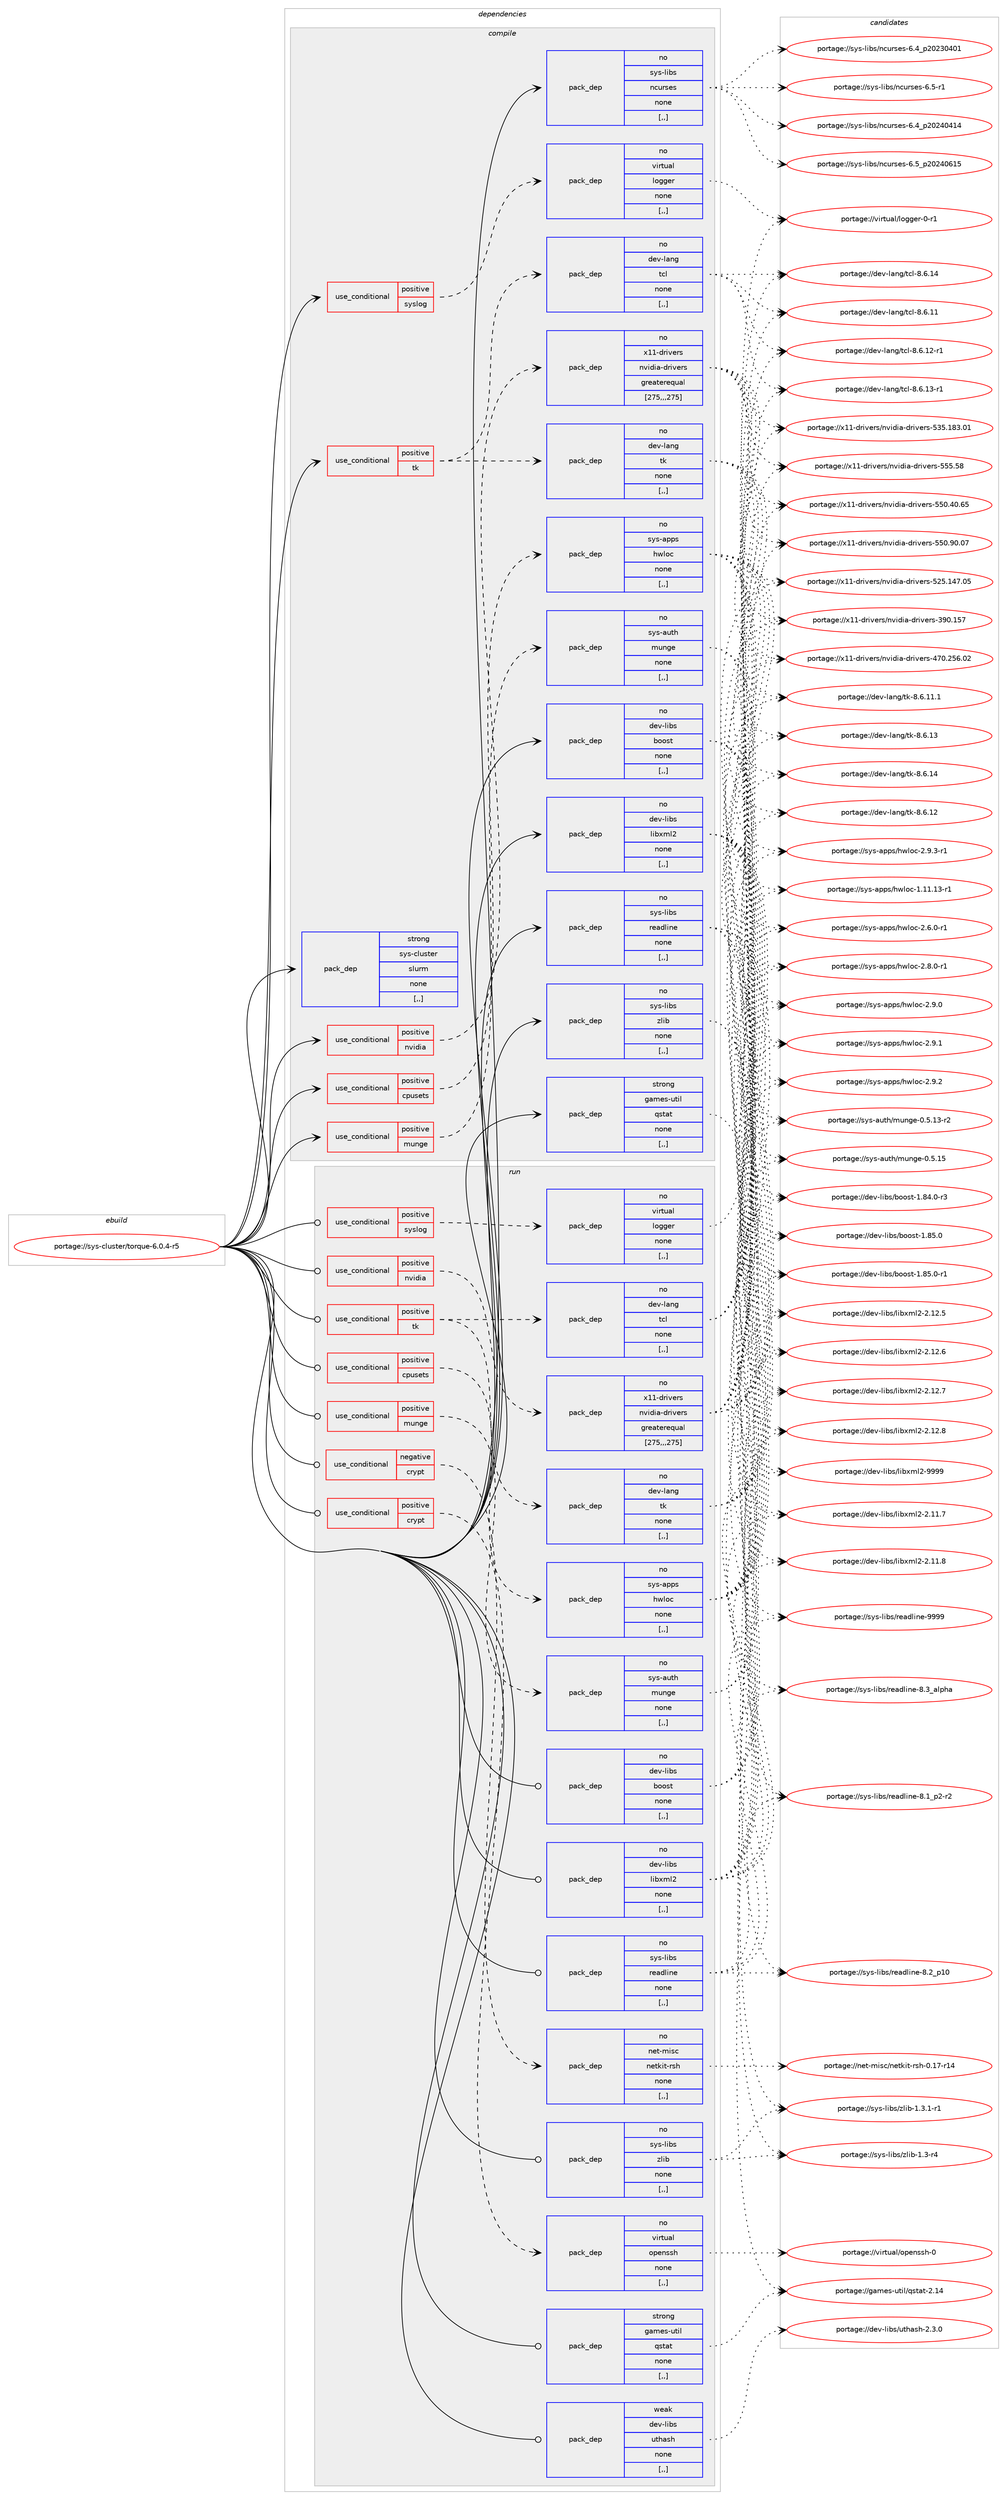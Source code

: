 digraph prolog {

# *************
# Graph options
# *************

newrank=true;
concentrate=true;
compound=true;
graph [rankdir=LR,fontname=Helvetica,fontsize=10,ranksep=1.5];#, ranksep=2.5, nodesep=0.2];
edge  [arrowhead=vee];
node  [fontname=Helvetica,fontsize=10];

# **********
# The ebuild
# **********

subgraph cluster_leftcol {
color=gray;
rank=same;
label=<<i>ebuild</i>>;
id [label="portage://sys-cluster/torque-6.0.4-r5", color=red, width=4, href="../sys-cluster/torque-6.0.4-r5.svg"];
}

# ****************
# The dependencies
# ****************

subgraph cluster_midcol {
color=gray;
label=<<i>dependencies</i>>;
subgraph cluster_compile {
fillcolor="#eeeeee";
style=filled;
label=<<i>compile</i>>;
subgraph cond111933 {
dependency421912 [label=<<TABLE BORDER="0" CELLBORDER="1" CELLSPACING="0" CELLPADDING="4"><TR><TD ROWSPAN="3" CELLPADDING="10">use_conditional</TD></TR><TR><TD>positive</TD></TR><TR><TD>cpusets</TD></TR></TABLE>>, shape=none, color=red];
subgraph pack307104 {
dependency421913 [label=<<TABLE BORDER="0" CELLBORDER="1" CELLSPACING="0" CELLPADDING="4" WIDTH="220"><TR><TD ROWSPAN="6" CELLPADDING="30">pack_dep</TD></TR><TR><TD WIDTH="110">no</TD></TR><TR><TD>sys-apps</TD></TR><TR><TD>hwloc</TD></TR><TR><TD>none</TD></TR><TR><TD>[,,]</TD></TR></TABLE>>, shape=none, color=blue];
}
dependency421912:e -> dependency421913:w [weight=20,style="dashed",arrowhead="vee"];
}
id:e -> dependency421912:w [weight=20,style="solid",arrowhead="vee"];
subgraph cond111934 {
dependency421914 [label=<<TABLE BORDER="0" CELLBORDER="1" CELLSPACING="0" CELLPADDING="4"><TR><TD ROWSPAN="3" CELLPADDING="10">use_conditional</TD></TR><TR><TD>positive</TD></TR><TR><TD>munge</TD></TR></TABLE>>, shape=none, color=red];
subgraph pack307105 {
dependency421915 [label=<<TABLE BORDER="0" CELLBORDER="1" CELLSPACING="0" CELLPADDING="4" WIDTH="220"><TR><TD ROWSPAN="6" CELLPADDING="30">pack_dep</TD></TR><TR><TD WIDTH="110">no</TD></TR><TR><TD>sys-auth</TD></TR><TR><TD>munge</TD></TR><TR><TD>none</TD></TR><TR><TD>[,,]</TD></TR></TABLE>>, shape=none, color=blue];
}
dependency421914:e -> dependency421915:w [weight=20,style="dashed",arrowhead="vee"];
}
id:e -> dependency421914:w [weight=20,style="solid",arrowhead="vee"];
subgraph cond111935 {
dependency421916 [label=<<TABLE BORDER="0" CELLBORDER="1" CELLSPACING="0" CELLPADDING="4"><TR><TD ROWSPAN="3" CELLPADDING="10">use_conditional</TD></TR><TR><TD>positive</TD></TR><TR><TD>nvidia</TD></TR></TABLE>>, shape=none, color=red];
subgraph pack307106 {
dependency421917 [label=<<TABLE BORDER="0" CELLBORDER="1" CELLSPACING="0" CELLPADDING="4" WIDTH="220"><TR><TD ROWSPAN="6" CELLPADDING="30">pack_dep</TD></TR><TR><TD WIDTH="110">no</TD></TR><TR><TD>x11-drivers</TD></TR><TR><TD>nvidia-drivers</TD></TR><TR><TD>greaterequal</TD></TR><TR><TD>[275,,,275]</TD></TR></TABLE>>, shape=none, color=blue];
}
dependency421916:e -> dependency421917:w [weight=20,style="dashed",arrowhead="vee"];
}
id:e -> dependency421916:w [weight=20,style="solid",arrowhead="vee"];
subgraph cond111936 {
dependency421918 [label=<<TABLE BORDER="0" CELLBORDER="1" CELLSPACING="0" CELLPADDING="4"><TR><TD ROWSPAN="3" CELLPADDING="10">use_conditional</TD></TR><TR><TD>positive</TD></TR><TR><TD>syslog</TD></TR></TABLE>>, shape=none, color=red];
subgraph pack307107 {
dependency421919 [label=<<TABLE BORDER="0" CELLBORDER="1" CELLSPACING="0" CELLPADDING="4" WIDTH="220"><TR><TD ROWSPAN="6" CELLPADDING="30">pack_dep</TD></TR><TR><TD WIDTH="110">no</TD></TR><TR><TD>virtual</TD></TR><TR><TD>logger</TD></TR><TR><TD>none</TD></TR><TR><TD>[,,]</TD></TR></TABLE>>, shape=none, color=blue];
}
dependency421918:e -> dependency421919:w [weight=20,style="dashed",arrowhead="vee"];
}
id:e -> dependency421918:w [weight=20,style="solid",arrowhead="vee"];
subgraph cond111937 {
dependency421920 [label=<<TABLE BORDER="0" CELLBORDER="1" CELLSPACING="0" CELLPADDING="4"><TR><TD ROWSPAN="3" CELLPADDING="10">use_conditional</TD></TR><TR><TD>positive</TD></TR><TR><TD>tk</TD></TR></TABLE>>, shape=none, color=red];
subgraph pack307108 {
dependency421921 [label=<<TABLE BORDER="0" CELLBORDER="1" CELLSPACING="0" CELLPADDING="4" WIDTH="220"><TR><TD ROWSPAN="6" CELLPADDING="30">pack_dep</TD></TR><TR><TD WIDTH="110">no</TD></TR><TR><TD>dev-lang</TD></TR><TR><TD>tk</TD></TR><TR><TD>none</TD></TR><TR><TD>[,,]</TD></TR></TABLE>>, shape=none, color=blue];
}
dependency421920:e -> dependency421921:w [weight=20,style="dashed",arrowhead="vee"];
subgraph pack307109 {
dependency421922 [label=<<TABLE BORDER="0" CELLBORDER="1" CELLSPACING="0" CELLPADDING="4" WIDTH="220"><TR><TD ROWSPAN="6" CELLPADDING="30">pack_dep</TD></TR><TR><TD WIDTH="110">no</TD></TR><TR><TD>dev-lang</TD></TR><TR><TD>tcl</TD></TR><TR><TD>none</TD></TR><TR><TD>[,,]</TD></TR></TABLE>>, shape=none, color=blue];
}
dependency421920:e -> dependency421922:w [weight=20,style="dashed",arrowhead="vee"];
}
id:e -> dependency421920:w [weight=20,style="solid",arrowhead="vee"];
subgraph pack307110 {
dependency421923 [label=<<TABLE BORDER="0" CELLBORDER="1" CELLSPACING="0" CELLPADDING="4" WIDTH="220"><TR><TD ROWSPAN="6" CELLPADDING="30">pack_dep</TD></TR><TR><TD WIDTH="110">no</TD></TR><TR><TD>dev-libs</TD></TR><TR><TD>boost</TD></TR><TR><TD>none</TD></TR><TR><TD>[,,]</TD></TR></TABLE>>, shape=none, color=blue];
}
id:e -> dependency421923:w [weight=20,style="solid",arrowhead="vee"];
subgraph pack307111 {
dependency421924 [label=<<TABLE BORDER="0" CELLBORDER="1" CELLSPACING="0" CELLPADDING="4" WIDTH="220"><TR><TD ROWSPAN="6" CELLPADDING="30">pack_dep</TD></TR><TR><TD WIDTH="110">no</TD></TR><TR><TD>dev-libs</TD></TR><TR><TD>libxml2</TD></TR><TR><TD>none</TD></TR><TR><TD>[,,]</TD></TR></TABLE>>, shape=none, color=blue];
}
id:e -> dependency421924:w [weight=20,style="solid",arrowhead="vee"];
subgraph pack307112 {
dependency421925 [label=<<TABLE BORDER="0" CELLBORDER="1" CELLSPACING="0" CELLPADDING="4" WIDTH="220"><TR><TD ROWSPAN="6" CELLPADDING="30">pack_dep</TD></TR><TR><TD WIDTH="110">no</TD></TR><TR><TD>sys-libs</TD></TR><TR><TD>ncurses</TD></TR><TR><TD>none</TD></TR><TR><TD>[,,]</TD></TR></TABLE>>, shape=none, color=blue];
}
id:e -> dependency421925:w [weight=20,style="solid",arrowhead="vee"];
subgraph pack307113 {
dependency421926 [label=<<TABLE BORDER="0" CELLBORDER="1" CELLSPACING="0" CELLPADDING="4" WIDTH="220"><TR><TD ROWSPAN="6" CELLPADDING="30">pack_dep</TD></TR><TR><TD WIDTH="110">no</TD></TR><TR><TD>sys-libs</TD></TR><TR><TD>readline</TD></TR><TR><TD>none</TD></TR><TR><TD>[,,]</TD></TR></TABLE>>, shape=none, color=blue];
}
id:e -> dependency421926:w [weight=20,style="solid",arrowhead="vee"];
subgraph pack307114 {
dependency421927 [label=<<TABLE BORDER="0" CELLBORDER="1" CELLSPACING="0" CELLPADDING="4" WIDTH="220"><TR><TD ROWSPAN="6" CELLPADDING="30">pack_dep</TD></TR><TR><TD WIDTH="110">no</TD></TR><TR><TD>sys-libs</TD></TR><TR><TD>zlib</TD></TR><TR><TD>none</TD></TR><TR><TD>[,,]</TD></TR></TABLE>>, shape=none, color=blue];
}
id:e -> dependency421927:w [weight=20,style="solid",arrowhead="vee"];
subgraph pack307115 {
dependency421928 [label=<<TABLE BORDER="0" CELLBORDER="1" CELLSPACING="0" CELLPADDING="4" WIDTH="220"><TR><TD ROWSPAN="6" CELLPADDING="30">pack_dep</TD></TR><TR><TD WIDTH="110">strong</TD></TR><TR><TD>games-util</TD></TR><TR><TD>qstat</TD></TR><TR><TD>none</TD></TR><TR><TD>[,,]</TD></TR></TABLE>>, shape=none, color=blue];
}
id:e -> dependency421928:w [weight=20,style="solid",arrowhead="vee"];
subgraph pack307116 {
dependency421929 [label=<<TABLE BORDER="0" CELLBORDER="1" CELLSPACING="0" CELLPADDING="4" WIDTH="220"><TR><TD ROWSPAN="6" CELLPADDING="30">pack_dep</TD></TR><TR><TD WIDTH="110">strong</TD></TR><TR><TD>sys-cluster</TD></TR><TR><TD>slurm</TD></TR><TR><TD>none</TD></TR><TR><TD>[,,]</TD></TR></TABLE>>, shape=none, color=blue];
}
id:e -> dependency421929:w [weight=20,style="solid",arrowhead="vee"];
}
subgraph cluster_compileandrun {
fillcolor="#eeeeee";
style=filled;
label=<<i>compile and run</i>>;
}
subgraph cluster_run {
fillcolor="#eeeeee";
style=filled;
label=<<i>run</i>>;
subgraph cond111938 {
dependency421930 [label=<<TABLE BORDER="0" CELLBORDER="1" CELLSPACING="0" CELLPADDING="4"><TR><TD ROWSPAN="3" CELLPADDING="10">use_conditional</TD></TR><TR><TD>negative</TD></TR><TR><TD>crypt</TD></TR></TABLE>>, shape=none, color=red];
subgraph pack307117 {
dependency421931 [label=<<TABLE BORDER="0" CELLBORDER="1" CELLSPACING="0" CELLPADDING="4" WIDTH="220"><TR><TD ROWSPAN="6" CELLPADDING="30">pack_dep</TD></TR><TR><TD WIDTH="110">no</TD></TR><TR><TD>net-misc</TD></TR><TR><TD>netkit-rsh</TD></TR><TR><TD>none</TD></TR><TR><TD>[,,]</TD></TR></TABLE>>, shape=none, color=blue];
}
dependency421930:e -> dependency421931:w [weight=20,style="dashed",arrowhead="vee"];
}
id:e -> dependency421930:w [weight=20,style="solid",arrowhead="odot"];
subgraph cond111939 {
dependency421932 [label=<<TABLE BORDER="0" CELLBORDER="1" CELLSPACING="0" CELLPADDING="4"><TR><TD ROWSPAN="3" CELLPADDING="10">use_conditional</TD></TR><TR><TD>positive</TD></TR><TR><TD>cpusets</TD></TR></TABLE>>, shape=none, color=red];
subgraph pack307118 {
dependency421933 [label=<<TABLE BORDER="0" CELLBORDER="1" CELLSPACING="0" CELLPADDING="4" WIDTH="220"><TR><TD ROWSPAN="6" CELLPADDING="30">pack_dep</TD></TR><TR><TD WIDTH="110">no</TD></TR><TR><TD>sys-apps</TD></TR><TR><TD>hwloc</TD></TR><TR><TD>none</TD></TR><TR><TD>[,,]</TD></TR></TABLE>>, shape=none, color=blue];
}
dependency421932:e -> dependency421933:w [weight=20,style="dashed",arrowhead="vee"];
}
id:e -> dependency421932:w [weight=20,style="solid",arrowhead="odot"];
subgraph cond111940 {
dependency421934 [label=<<TABLE BORDER="0" CELLBORDER="1" CELLSPACING="0" CELLPADDING="4"><TR><TD ROWSPAN="3" CELLPADDING="10">use_conditional</TD></TR><TR><TD>positive</TD></TR><TR><TD>crypt</TD></TR></TABLE>>, shape=none, color=red];
subgraph pack307119 {
dependency421935 [label=<<TABLE BORDER="0" CELLBORDER="1" CELLSPACING="0" CELLPADDING="4" WIDTH="220"><TR><TD ROWSPAN="6" CELLPADDING="30">pack_dep</TD></TR><TR><TD WIDTH="110">no</TD></TR><TR><TD>virtual</TD></TR><TR><TD>openssh</TD></TR><TR><TD>none</TD></TR><TR><TD>[,,]</TD></TR></TABLE>>, shape=none, color=blue];
}
dependency421934:e -> dependency421935:w [weight=20,style="dashed",arrowhead="vee"];
}
id:e -> dependency421934:w [weight=20,style="solid",arrowhead="odot"];
subgraph cond111941 {
dependency421936 [label=<<TABLE BORDER="0" CELLBORDER="1" CELLSPACING="0" CELLPADDING="4"><TR><TD ROWSPAN="3" CELLPADDING="10">use_conditional</TD></TR><TR><TD>positive</TD></TR><TR><TD>munge</TD></TR></TABLE>>, shape=none, color=red];
subgraph pack307120 {
dependency421937 [label=<<TABLE BORDER="0" CELLBORDER="1" CELLSPACING="0" CELLPADDING="4" WIDTH="220"><TR><TD ROWSPAN="6" CELLPADDING="30">pack_dep</TD></TR><TR><TD WIDTH="110">no</TD></TR><TR><TD>sys-auth</TD></TR><TR><TD>munge</TD></TR><TR><TD>none</TD></TR><TR><TD>[,,]</TD></TR></TABLE>>, shape=none, color=blue];
}
dependency421936:e -> dependency421937:w [weight=20,style="dashed",arrowhead="vee"];
}
id:e -> dependency421936:w [weight=20,style="solid",arrowhead="odot"];
subgraph cond111942 {
dependency421938 [label=<<TABLE BORDER="0" CELLBORDER="1" CELLSPACING="0" CELLPADDING="4"><TR><TD ROWSPAN="3" CELLPADDING="10">use_conditional</TD></TR><TR><TD>positive</TD></TR><TR><TD>nvidia</TD></TR></TABLE>>, shape=none, color=red];
subgraph pack307121 {
dependency421939 [label=<<TABLE BORDER="0" CELLBORDER="1" CELLSPACING="0" CELLPADDING="4" WIDTH="220"><TR><TD ROWSPAN="6" CELLPADDING="30">pack_dep</TD></TR><TR><TD WIDTH="110">no</TD></TR><TR><TD>x11-drivers</TD></TR><TR><TD>nvidia-drivers</TD></TR><TR><TD>greaterequal</TD></TR><TR><TD>[275,,,275]</TD></TR></TABLE>>, shape=none, color=blue];
}
dependency421938:e -> dependency421939:w [weight=20,style="dashed",arrowhead="vee"];
}
id:e -> dependency421938:w [weight=20,style="solid",arrowhead="odot"];
subgraph cond111943 {
dependency421940 [label=<<TABLE BORDER="0" CELLBORDER="1" CELLSPACING="0" CELLPADDING="4"><TR><TD ROWSPAN="3" CELLPADDING="10">use_conditional</TD></TR><TR><TD>positive</TD></TR><TR><TD>syslog</TD></TR></TABLE>>, shape=none, color=red];
subgraph pack307122 {
dependency421941 [label=<<TABLE BORDER="0" CELLBORDER="1" CELLSPACING="0" CELLPADDING="4" WIDTH="220"><TR><TD ROWSPAN="6" CELLPADDING="30">pack_dep</TD></TR><TR><TD WIDTH="110">no</TD></TR><TR><TD>virtual</TD></TR><TR><TD>logger</TD></TR><TR><TD>none</TD></TR><TR><TD>[,,]</TD></TR></TABLE>>, shape=none, color=blue];
}
dependency421940:e -> dependency421941:w [weight=20,style="dashed",arrowhead="vee"];
}
id:e -> dependency421940:w [weight=20,style="solid",arrowhead="odot"];
subgraph cond111944 {
dependency421942 [label=<<TABLE BORDER="0" CELLBORDER="1" CELLSPACING="0" CELLPADDING="4"><TR><TD ROWSPAN="3" CELLPADDING="10">use_conditional</TD></TR><TR><TD>positive</TD></TR><TR><TD>tk</TD></TR></TABLE>>, shape=none, color=red];
subgraph pack307123 {
dependency421943 [label=<<TABLE BORDER="0" CELLBORDER="1" CELLSPACING="0" CELLPADDING="4" WIDTH="220"><TR><TD ROWSPAN="6" CELLPADDING="30">pack_dep</TD></TR><TR><TD WIDTH="110">no</TD></TR><TR><TD>dev-lang</TD></TR><TR><TD>tk</TD></TR><TR><TD>none</TD></TR><TR><TD>[,,]</TD></TR></TABLE>>, shape=none, color=blue];
}
dependency421942:e -> dependency421943:w [weight=20,style="dashed",arrowhead="vee"];
subgraph pack307124 {
dependency421944 [label=<<TABLE BORDER="0" CELLBORDER="1" CELLSPACING="0" CELLPADDING="4" WIDTH="220"><TR><TD ROWSPAN="6" CELLPADDING="30">pack_dep</TD></TR><TR><TD WIDTH="110">no</TD></TR><TR><TD>dev-lang</TD></TR><TR><TD>tcl</TD></TR><TR><TD>none</TD></TR><TR><TD>[,,]</TD></TR></TABLE>>, shape=none, color=blue];
}
dependency421942:e -> dependency421944:w [weight=20,style="dashed",arrowhead="vee"];
}
id:e -> dependency421942:w [weight=20,style="solid",arrowhead="odot"];
subgraph pack307125 {
dependency421945 [label=<<TABLE BORDER="0" CELLBORDER="1" CELLSPACING="0" CELLPADDING="4" WIDTH="220"><TR><TD ROWSPAN="6" CELLPADDING="30">pack_dep</TD></TR><TR><TD WIDTH="110">no</TD></TR><TR><TD>dev-libs</TD></TR><TR><TD>boost</TD></TR><TR><TD>none</TD></TR><TR><TD>[,,]</TD></TR></TABLE>>, shape=none, color=blue];
}
id:e -> dependency421945:w [weight=20,style="solid",arrowhead="odot"];
subgraph pack307126 {
dependency421946 [label=<<TABLE BORDER="0" CELLBORDER="1" CELLSPACING="0" CELLPADDING="4" WIDTH="220"><TR><TD ROWSPAN="6" CELLPADDING="30">pack_dep</TD></TR><TR><TD WIDTH="110">no</TD></TR><TR><TD>dev-libs</TD></TR><TR><TD>libxml2</TD></TR><TR><TD>none</TD></TR><TR><TD>[,,]</TD></TR></TABLE>>, shape=none, color=blue];
}
id:e -> dependency421946:w [weight=20,style="solid",arrowhead="odot"];
subgraph pack307127 {
dependency421947 [label=<<TABLE BORDER="0" CELLBORDER="1" CELLSPACING="0" CELLPADDING="4" WIDTH="220"><TR><TD ROWSPAN="6" CELLPADDING="30">pack_dep</TD></TR><TR><TD WIDTH="110">no</TD></TR><TR><TD>sys-libs</TD></TR><TR><TD>readline</TD></TR><TR><TD>none</TD></TR><TR><TD>[,,]</TD></TR></TABLE>>, shape=none, color=blue];
}
id:e -> dependency421947:w [weight=20,style="solid",arrowhead="odot"];
subgraph pack307128 {
dependency421948 [label=<<TABLE BORDER="0" CELLBORDER="1" CELLSPACING="0" CELLPADDING="4" WIDTH="220"><TR><TD ROWSPAN="6" CELLPADDING="30">pack_dep</TD></TR><TR><TD WIDTH="110">no</TD></TR><TR><TD>sys-libs</TD></TR><TR><TD>zlib</TD></TR><TR><TD>none</TD></TR><TR><TD>[,,]</TD></TR></TABLE>>, shape=none, color=blue];
}
id:e -> dependency421948:w [weight=20,style="solid",arrowhead="odot"];
subgraph pack307129 {
dependency421949 [label=<<TABLE BORDER="0" CELLBORDER="1" CELLSPACING="0" CELLPADDING="4" WIDTH="220"><TR><TD ROWSPAN="6" CELLPADDING="30">pack_dep</TD></TR><TR><TD WIDTH="110">strong</TD></TR><TR><TD>games-util</TD></TR><TR><TD>qstat</TD></TR><TR><TD>none</TD></TR><TR><TD>[,,]</TD></TR></TABLE>>, shape=none, color=blue];
}
id:e -> dependency421949:w [weight=20,style="solid",arrowhead="odot"];
subgraph pack307130 {
dependency421950 [label=<<TABLE BORDER="0" CELLBORDER="1" CELLSPACING="0" CELLPADDING="4" WIDTH="220"><TR><TD ROWSPAN="6" CELLPADDING="30">pack_dep</TD></TR><TR><TD WIDTH="110">weak</TD></TR><TR><TD>dev-libs</TD></TR><TR><TD>uthash</TD></TR><TR><TD>none</TD></TR><TR><TD>[,,]</TD></TR></TABLE>>, shape=none, color=blue];
}
id:e -> dependency421950:w [weight=20,style="solid",arrowhead="odot"];
}
}

# **************
# The candidates
# **************

subgraph cluster_choices {
rank=same;
color=gray;
label=<<i>candidates</i>>;

subgraph choice307104 {
color=black;
nodesep=1;
choice1151211154597112112115471041191081119945494649494649514511449 [label="portage://sys-apps/hwloc-1.11.13-r1", color=red, width=4,href="../sys-apps/hwloc-1.11.13-r1.svg"];
choice115121115459711211211547104119108111994550465446484511449 [label="portage://sys-apps/hwloc-2.6.0-r1", color=red, width=4,href="../sys-apps/hwloc-2.6.0-r1.svg"];
choice115121115459711211211547104119108111994550465646484511449 [label="portage://sys-apps/hwloc-2.8.0-r1", color=red, width=4,href="../sys-apps/hwloc-2.8.0-r1.svg"];
choice11512111545971121121154710411910811199455046574648 [label="portage://sys-apps/hwloc-2.9.0", color=red, width=4,href="../sys-apps/hwloc-2.9.0.svg"];
choice11512111545971121121154710411910811199455046574649 [label="portage://sys-apps/hwloc-2.9.1", color=red, width=4,href="../sys-apps/hwloc-2.9.1.svg"];
choice11512111545971121121154710411910811199455046574650 [label="portage://sys-apps/hwloc-2.9.2", color=red, width=4,href="../sys-apps/hwloc-2.9.2.svg"];
choice115121115459711211211547104119108111994550465746514511449 [label="portage://sys-apps/hwloc-2.9.3-r1", color=red, width=4,href="../sys-apps/hwloc-2.9.3-r1.svg"];
dependency421913:e -> choice1151211154597112112115471041191081119945494649494649514511449:w [style=dotted,weight="100"];
dependency421913:e -> choice115121115459711211211547104119108111994550465446484511449:w [style=dotted,weight="100"];
dependency421913:e -> choice115121115459711211211547104119108111994550465646484511449:w [style=dotted,weight="100"];
dependency421913:e -> choice11512111545971121121154710411910811199455046574648:w [style=dotted,weight="100"];
dependency421913:e -> choice11512111545971121121154710411910811199455046574649:w [style=dotted,weight="100"];
dependency421913:e -> choice11512111545971121121154710411910811199455046574650:w [style=dotted,weight="100"];
dependency421913:e -> choice115121115459711211211547104119108111994550465746514511449:w [style=dotted,weight="100"];
}
subgraph choice307105 {
color=black;
nodesep=1;
choice115121115459711711610447109117110103101454846534649514511450 [label="portage://sys-auth/munge-0.5.13-r2", color=red, width=4,href="../sys-auth/munge-0.5.13-r2.svg"];
choice11512111545971171161044710911711010310145484653464953 [label="portage://sys-auth/munge-0.5.15", color=red, width=4,href="../sys-auth/munge-0.5.15.svg"];
dependency421915:e -> choice115121115459711711610447109117110103101454846534649514511450:w [style=dotted,weight="100"];
dependency421915:e -> choice11512111545971171161044710911711010310145484653464953:w [style=dotted,weight="100"];
}
subgraph choice307106 {
color=black;
nodesep=1;
choice1204949451001141051181011141154711011810510010597451001141051181011141154551574846495355 [label="portage://x11-drivers/nvidia-drivers-390.157", color=red, width=4,href="../x11-drivers/nvidia-drivers-390.157.svg"];
choice1204949451001141051181011141154711011810510010597451001141051181011141154552554846505354464850 [label="portage://x11-drivers/nvidia-drivers-470.256.02", color=red, width=4,href="../x11-drivers/nvidia-drivers-470.256.02.svg"];
choice1204949451001141051181011141154711011810510010597451001141051181011141154553505346495255464853 [label="portage://x11-drivers/nvidia-drivers-525.147.05", color=red, width=4,href="../x11-drivers/nvidia-drivers-525.147.05.svg"];
choice1204949451001141051181011141154711011810510010597451001141051181011141154553515346495651464849 [label="portage://x11-drivers/nvidia-drivers-535.183.01", color=red, width=4,href="../x11-drivers/nvidia-drivers-535.183.01.svg"];
choice12049494510011410511810111411547110118105100105974510011410511810111411545535348465248465453 [label="portage://x11-drivers/nvidia-drivers-550.40.65", color=red, width=4,href="../x11-drivers/nvidia-drivers-550.40.65.svg"];
choice12049494510011410511810111411547110118105100105974510011410511810111411545535348465748464855 [label="portage://x11-drivers/nvidia-drivers-550.90.07", color=red, width=4,href="../x11-drivers/nvidia-drivers-550.90.07.svg"];
choice12049494510011410511810111411547110118105100105974510011410511810111411545535353465356 [label="portage://x11-drivers/nvidia-drivers-555.58", color=red, width=4,href="../x11-drivers/nvidia-drivers-555.58.svg"];
dependency421917:e -> choice1204949451001141051181011141154711011810510010597451001141051181011141154551574846495355:w [style=dotted,weight="100"];
dependency421917:e -> choice1204949451001141051181011141154711011810510010597451001141051181011141154552554846505354464850:w [style=dotted,weight="100"];
dependency421917:e -> choice1204949451001141051181011141154711011810510010597451001141051181011141154553505346495255464853:w [style=dotted,weight="100"];
dependency421917:e -> choice1204949451001141051181011141154711011810510010597451001141051181011141154553515346495651464849:w [style=dotted,weight="100"];
dependency421917:e -> choice12049494510011410511810111411547110118105100105974510011410511810111411545535348465248465453:w [style=dotted,weight="100"];
dependency421917:e -> choice12049494510011410511810111411547110118105100105974510011410511810111411545535348465748464855:w [style=dotted,weight="100"];
dependency421917:e -> choice12049494510011410511810111411547110118105100105974510011410511810111411545535353465356:w [style=dotted,weight="100"];
}
subgraph choice307107 {
color=black;
nodesep=1;
choice118105114116117971084710811110310310111445484511449 [label="portage://virtual/logger-0-r1", color=red, width=4,href="../virtual/logger-0-r1.svg"];
dependency421919:e -> choice118105114116117971084710811110310310111445484511449:w [style=dotted,weight="100"];
}
subgraph choice307108 {
color=black;
nodesep=1;
choice100101118451089711010347116107455646544649494649 [label="portage://dev-lang/tk-8.6.11.1", color=red, width=4,href="../dev-lang/tk-8.6.11.1.svg"];
choice10010111845108971101034711610745564654464950 [label="portage://dev-lang/tk-8.6.12", color=red, width=4,href="../dev-lang/tk-8.6.12.svg"];
choice10010111845108971101034711610745564654464951 [label="portage://dev-lang/tk-8.6.13", color=red, width=4,href="../dev-lang/tk-8.6.13.svg"];
choice10010111845108971101034711610745564654464952 [label="portage://dev-lang/tk-8.6.14", color=red, width=4,href="../dev-lang/tk-8.6.14.svg"];
dependency421921:e -> choice100101118451089711010347116107455646544649494649:w [style=dotted,weight="100"];
dependency421921:e -> choice10010111845108971101034711610745564654464950:w [style=dotted,weight="100"];
dependency421921:e -> choice10010111845108971101034711610745564654464951:w [style=dotted,weight="100"];
dependency421921:e -> choice10010111845108971101034711610745564654464952:w [style=dotted,weight="100"];
}
subgraph choice307109 {
color=black;
nodesep=1;
choice1001011184510897110103471169910845564654464949 [label="portage://dev-lang/tcl-8.6.11", color=red, width=4,href="../dev-lang/tcl-8.6.11.svg"];
choice10010111845108971101034711699108455646544649504511449 [label="portage://dev-lang/tcl-8.6.12-r1", color=red, width=4,href="../dev-lang/tcl-8.6.12-r1.svg"];
choice10010111845108971101034711699108455646544649514511449 [label="portage://dev-lang/tcl-8.6.13-r1", color=red, width=4,href="../dev-lang/tcl-8.6.13-r1.svg"];
choice1001011184510897110103471169910845564654464952 [label="portage://dev-lang/tcl-8.6.14", color=red, width=4,href="../dev-lang/tcl-8.6.14.svg"];
dependency421922:e -> choice1001011184510897110103471169910845564654464949:w [style=dotted,weight="100"];
dependency421922:e -> choice10010111845108971101034711699108455646544649504511449:w [style=dotted,weight="100"];
dependency421922:e -> choice10010111845108971101034711699108455646544649514511449:w [style=dotted,weight="100"];
dependency421922:e -> choice1001011184510897110103471169910845564654464952:w [style=dotted,weight="100"];
}
subgraph choice307110 {
color=black;
nodesep=1;
choice10010111845108105981154798111111115116454946565246484511451 [label="portage://dev-libs/boost-1.84.0-r3", color=red, width=4,href="../dev-libs/boost-1.84.0-r3.svg"];
choice1001011184510810598115479811111111511645494656534648 [label="portage://dev-libs/boost-1.85.0", color=red, width=4,href="../dev-libs/boost-1.85.0.svg"];
choice10010111845108105981154798111111115116454946565346484511449 [label="portage://dev-libs/boost-1.85.0-r1", color=red, width=4,href="../dev-libs/boost-1.85.0-r1.svg"];
dependency421923:e -> choice10010111845108105981154798111111115116454946565246484511451:w [style=dotted,weight="100"];
dependency421923:e -> choice1001011184510810598115479811111111511645494656534648:w [style=dotted,weight="100"];
dependency421923:e -> choice10010111845108105981154798111111115116454946565346484511449:w [style=dotted,weight="100"];
}
subgraph choice307111 {
color=black;
nodesep=1;
choice100101118451081059811547108105981201091085045504649494655 [label="portage://dev-libs/libxml2-2.11.7", color=red, width=4,href="../dev-libs/libxml2-2.11.7.svg"];
choice100101118451081059811547108105981201091085045504649494656 [label="portage://dev-libs/libxml2-2.11.8", color=red, width=4,href="../dev-libs/libxml2-2.11.8.svg"];
choice100101118451081059811547108105981201091085045504649504653 [label="portage://dev-libs/libxml2-2.12.5", color=red, width=4,href="../dev-libs/libxml2-2.12.5.svg"];
choice100101118451081059811547108105981201091085045504649504654 [label="portage://dev-libs/libxml2-2.12.6", color=red, width=4,href="../dev-libs/libxml2-2.12.6.svg"];
choice100101118451081059811547108105981201091085045504649504655 [label="portage://dev-libs/libxml2-2.12.7", color=red, width=4,href="../dev-libs/libxml2-2.12.7.svg"];
choice100101118451081059811547108105981201091085045504649504656 [label="portage://dev-libs/libxml2-2.12.8", color=red, width=4,href="../dev-libs/libxml2-2.12.8.svg"];
choice10010111845108105981154710810598120109108504557575757 [label="portage://dev-libs/libxml2-9999", color=red, width=4,href="../dev-libs/libxml2-9999.svg"];
dependency421924:e -> choice100101118451081059811547108105981201091085045504649494655:w [style=dotted,weight="100"];
dependency421924:e -> choice100101118451081059811547108105981201091085045504649494656:w [style=dotted,weight="100"];
dependency421924:e -> choice100101118451081059811547108105981201091085045504649504653:w [style=dotted,weight="100"];
dependency421924:e -> choice100101118451081059811547108105981201091085045504649504654:w [style=dotted,weight="100"];
dependency421924:e -> choice100101118451081059811547108105981201091085045504649504655:w [style=dotted,weight="100"];
dependency421924:e -> choice100101118451081059811547108105981201091085045504649504656:w [style=dotted,weight="100"];
dependency421924:e -> choice10010111845108105981154710810598120109108504557575757:w [style=dotted,weight="100"];
}
subgraph choice307112 {
color=black;
nodesep=1;
choice1151211154510810598115471109911711411510111545544652951125048505148524849 [label="portage://sys-libs/ncurses-6.4_p20230401", color=red, width=4,href="../sys-libs/ncurses-6.4_p20230401.svg"];
choice1151211154510810598115471109911711411510111545544652951125048505248524952 [label="portage://sys-libs/ncurses-6.4_p20240414", color=red, width=4,href="../sys-libs/ncurses-6.4_p20240414.svg"];
choice11512111545108105981154711099117114115101115455446534511449 [label="portage://sys-libs/ncurses-6.5-r1", color=red, width=4,href="../sys-libs/ncurses-6.5-r1.svg"];
choice1151211154510810598115471109911711411510111545544653951125048505248544953 [label="portage://sys-libs/ncurses-6.5_p20240615", color=red, width=4,href="../sys-libs/ncurses-6.5_p20240615.svg"];
dependency421925:e -> choice1151211154510810598115471109911711411510111545544652951125048505148524849:w [style=dotted,weight="100"];
dependency421925:e -> choice1151211154510810598115471109911711411510111545544652951125048505248524952:w [style=dotted,weight="100"];
dependency421925:e -> choice11512111545108105981154711099117114115101115455446534511449:w [style=dotted,weight="100"];
dependency421925:e -> choice1151211154510810598115471109911711411510111545544653951125048505248544953:w [style=dotted,weight="100"];
}
subgraph choice307113 {
color=black;
nodesep=1;
choice115121115451081059811547114101971001081051101014556464995112504511450 [label="portage://sys-libs/readline-8.1_p2-r2", color=red, width=4,href="../sys-libs/readline-8.1_p2-r2.svg"];
choice1151211154510810598115471141019710010810511010145564650951124948 [label="portage://sys-libs/readline-8.2_p10", color=red, width=4,href="../sys-libs/readline-8.2_p10.svg"];
choice1151211154510810598115471141019710010810511010145564651959710811210497 [label="portage://sys-libs/readline-8.3_alpha", color=red, width=4,href="../sys-libs/readline-8.3_alpha.svg"];
choice115121115451081059811547114101971001081051101014557575757 [label="portage://sys-libs/readline-9999", color=red, width=4,href="../sys-libs/readline-9999.svg"];
dependency421926:e -> choice115121115451081059811547114101971001081051101014556464995112504511450:w [style=dotted,weight="100"];
dependency421926:e -> choice1151211154510810598115471141019710010810511010145564650951124948:w [style=dotted,weight="100"];
dependency421926:e -> choice1151211154510810598115471141019710010810511010145564651959710811210497:w [style=dotted,weight="100"];
dependency421926:e -> choice115121115451081059811547114101971001081051101014557575757:w [style=dotted,weight="100"];
}
subgraph choice307114 {
color=black;
nodesep=1;
choice11512111545108105981154712210810598454946514511452 [label="portage://sys-libs/zlib-1.3-r4", color=red, width=4,href="../sys-libs/zlib-1.3-r4.svg"];
choice115121115451081059811547122108105984549465146494511449 [label="portage://sys-libs/zlib-1.3.1-r1", color=red, width=4,href="../sys-libs/zlib-1.3.1-r1.svg"];
dependency421927:e -> choice11512111545108105981154712210810598454946514511452:w [style=dotted,weight="100"];
dependency421927:e -> choice115121115451081059811547122108105984549465146494511449:w [style=dotted,weight="100"];
}
subgraph choice307115 {
color=black;
nodesep=1;
choice103971091011154511711610510847113115116971164550464952 [label="portage://games-util/qstat-2.14", color=red, width=4,href="../games-util/qstat-2.14.svg"];
dependency421928:e -> choice103971091011154511711610510847113115116971164550464952:w [style=dotted,weight="100"];
}
subgraph choice307116 {
color=black;
nodesep=1;
}
subgraph choice307117 {
color=black;
nodesep=1;
choice110101116451091051159947110101116107105116451141151044548464955451144952 [label="portage://net-misc/netkit-rsh-0.17-r14", color=red, width=4,href="../net-misc/netkit-rsh-0.17-r14.svg"];
dependency421931:e -> choice110101116451091051159947110101116107105116451141151044548464955451144952:w [style=dotted,weight="100"];
}
subgraph choice307118 {
color=black;
nodesep=1;
choice1151211154597112112115471041191081119945494649494649514511449 [label="portage://sys-apps/hwloc-1.11.13-r1", color=red, width=4,href="../sys-apps/hwloc-1.11.13-r1.svg"];
choice115121115459711211211547104119108111994550465446484511449 [label="portage://sys-apps/hwloc-2.6.0-r1", color=red, width=4,href="../sys-apps/hwloc-2.6.0-r1.svg"];
choice115121115459711211211547104119108111994550465646484511449 [label="portage://sys-apps/hwloc-2.8.0-r1", color=red, width=4,href="../sys-apps/hwloc-2.8.0-r1.svg"];
choice11512111545971121121154710411910811199455046574648 [label="portage://sys-apps/hwloc-2.9.0", color=red, width=4,href="../sys-apps/hwloc-2.9.0.svg"];
choice11512111545971121121154710411910811199455046574649 [label="portage://sys-apps/hwloc-2.9.1", color=red, width=4,href="../sys-apps/hwloc-2.9.1.svg"];
choice11512111545971121121154710411910811199455046574650 [label="portage://sys-apps/hwloc-2.9.2", color=red, width=4,href="../sys-apps/hwloc-2.9.2.svg"];
choice115121115459711211211547104119108111994550465746514511449 [label="portage://sys-apps/hwloc-2.9.3-r1", color=red, width=4,href="../sys-apps/hwloc-2.9.3-r1.svg"];
dependency421933:e -> choice1151211154597112112115471041191081119945494649494649514511449:w [style=dotted,weight="100"];
dependency421933:e -> choice115121115459711211211547104119108111994550465446484511449:w [style=dotted,weight="100"];
dependency421933:e -> choice115121115459711211211547104119108111994550465646484511449:w [style=dotted,weight="100"];
dependency421933:e -> choice11512111545971121121154710411910811199455046574648:w [style=dotted,weight="100"];
dependency421933:e -> choice11512111545971121121154710411910811199455046574649:w [style=dotted,weight="100"];
dependency421933:e -> choice11512111545971121121154710411910811199455046574650:w [style=dotted,weight="100"];
dependency421933:e -> choice115121115459711211211547104119108111994550465746514511449:w [style=dotted,weight="100"];
}
subgraph choice307119 {
color=black;
nodesep=1;
choice11810511411611797108471111121011101151151044548 [label="portage://virtual/openssh-0", color=red, width=4,href="../virtual/openssh-0.svg"];
dependency421935:e -> choice11810511411611797108471111121011101151151044548:w [style=dotted,weight="100"];
}
subgraph choice307120 {
color=black;
nodesep=1;
choice115121115459711711610447109117110103101454846534649514511450 [label="portage://sys-auth/munge-0.5.13-r2", color=red, width=4,href="../sys-auth/munge-0.5.13-r2.svg"];
choice11512111545971171161044710911711010310145484653464953 [label="portage://sys-auth/munge-0.5.15", color=red, width=4,href="../sys-auth/munge-0.5.15.svg"];
dependency421937:e -> choice115121115459711711610447109117110103101454846534649514511450:w [style=dotted,weight="100"];
dependency421937:e -> choice11512111545971171161044710911711010310145484653464953:w [style=dotted,weight="100"];
}
subgraph choice307121 {
color=black;
nodesep=1;
choice1204949451001141051181011141154711011810510010597451001141051181011141154551574846495355 [label="portage://x11-drivers/nvidia-drivers-390.157", color=red, width=4,href="../x11-drivers/nvidia-drivers-390.157.svg"];
choice1204949451001141051181011141154711011810510010597451001141051181011141154552554846505354464850 [label="portage://x11-drivers/nvidia-drivers-470.256.02", color=red, width=4,href="../x11-drivers/nvidia-drivers-470.256.02.svg"];
choice1204949451001141051181011141154711011810510010597451001141051181011141154553505346495255464853 [label="portage://x11-drivers/nvidia-drivers-525.147.05", color=red, width=4,href="../x11-drivers/nvidia-drivers-525.147.05.svg"];
choice1204949451001141051181011141154711011810510010597451001141051181011141154553515346495651464849 [label="portage://x11-drivers/nvidia-drivers-535.183.01", color=red, width=4,href="../x11-drivers/nvidia-drivers-535.183.01.svg"];
choice12049494510011410511810111411547110118105100105974510011410511810111411545535348465248465453 [label="portage://x11-drivers/nvidia-drivers-550.40.65", color=red, width=4,href="../x11-drivers/nvidia-drivers-550.40.65.svg"];
choice12049494510011410511810111411547110118105100105974510011410511810111411545535348465748464855 [label="portage://x11-drivers/nvidia-drivers-550.90.07", color=red, width=4,href="../x11-drivers/nvidia-drivers-550.90.07.svg"];
choice12049494510011410511810111411547110118105100105974510011410511810111411545535353465356 [label="portage://x11-drivers/nvidia-drivers-555.58", color=red, width=4,href="../x11-drivers/nvidia-drivers-555.58.svg"];
dependency421939:e -> choice1204949451001141051181011141154711011810510010597451001141051181011141154551574846495355:w [style=dotted,weight="100"];
dependency421939:e -> choice1204949451001141051181011141154711011810510010597451001141051181011141154552554846505354464850:w [style=dotted,weight="100"];
dependency421939:e -> choice1204949451001141051181011141154711011810510010597451001141051181011141154553505346495255464853:w [style=dotted,weight="100"];
dependency421939:e -> choice1204949451001141051181011141154711011810510010597451001141051181011141154553515346495651464849:w [style=dotted,weight="100"];
dependency421939:e -> choice12049494510011410511810111411547110118105100105974510011410511810111411545535348465248465453:w [style=dotted,weight="100"];
dependency421939:e -> choice12049494510011410511810111411547110118105100105974510011410511810111411545535348465748464855:w [style=dotted,weight="100"];
dependency421939:e -> choice12049494510011410511810111411547110118105100105974510011410511810111411545535353465356:w [style=dotted,weight="100"];
}
subgraph choice307122 {
color=black;
nodesep=1;
choice118105114116117971084710811110310310111445484511449 [label="portage://virtual/logger-0-r1", color=red, width=4,href="../virtual/logger-0-r1.svg"];
dependency421941:e -> choice118105114116117971084710811110310310111445484511449:w [style=dotted,weight="100"];
}
subgraph choice307123 {
color=black;
nodesep=1;
choice100101118451089711010347116107455646544649494649 [label="portage://dev-lang/tk-8.6.11.1", color=red, width=4,href="../dev-lang/tk-8.6.11.1.svg"];
choice10010111845108971101034711610745564654464950 [label="portage://dev-lang/tk-8.6.12", color=red, width=4,href="../dev-lang/tk-8.6.12.svg"];
choice10010111845108971101034711610745564654464951 [label="portage://dev-lang/tk-8.6.13", color=red, width=4,href="../dev-lang/tk-8.6.13.svg"];
choice10010111845108971101034711610745564654464952 [label="portage://dev-lang/tk-8.6.14", color=red, width=4,href="../dev-lang/tk-8.6.14.svg"];
dependency421943:e -> choice100101118451089711010347116107455646544649494649:w [style=dotted,weight="100"];
dependency421943:e -> choice10010111845108971101034711610745564654464950:w [style=dotted,weight="100"];
dependency421943:e -> choice10010111845108971101034711610745564654464951:w [style=dotted,weight="100"];
dependency421943:e -> choice10010111845108971101034711610745564654464952:w [style=dotted,weight="100"];
}
subgraph choice307124 {
color=black;
nodesep=1;
choice1001011184510897110103471169910845564654464949 [label="portage://dev-lang/tcl-8.6.11", color=red, width=4,href="../dev-lang/tcl-8.6.11.svg"];
choice10010111845108971101034711699108455646544649504511449 [label="portage://dev-lang/tcl-8.6.12-r1", color=red, width=4,href="../dev-lang/tcl-8.6.12-r1.svg"];
choice10010111845108971101034711699108455646544649514511449 [label="portage://dev-lang/tcl-8.6.13-r1", color=red, width=4,href="../dev-lang/tcl-8.6.13-r1.svg"];
choice1001011184510897110103471169910845564654464952 [label="portage://dev-lang/tcl-8.6.14", color=red, width=4,href="../dev-lang/tcl-8.6.14.svg"];
dependency421944:e -> choice1001011184510897110103471169910845564654464949:w [style=dotted,weight="100"];
dependency421944:e -> choice10010111845108971101034711699108455646544649504511449:w [style=dotted,weight="100"];
dependency421944:e -> choice10010111845108971101034711699108455646544649514511449:w [style=dotted,weight="100"];
dependency421944:e -> choice1001011184510897110103471169910845564654464952:w [style=dotted,weight="100"];
}
subgraph choice307125 {
color=black;
nodesep=1;
choice10010111845108105981154798111111115116454946565246484511451 [label="portage://dev-libs/boost-1.84.0-r3", color=red, width=4,href="../dev-libs/boost-1.84.0-r3.svg"];
choice1001011184510810598115479811111111511645494656534648 [label="portage://dev-libs/boost-1.85.0", color=red, width=4,href="../dev-libs/boost-1.85.0.svg"];
choice10010111845108105981154798111111115116454946565346484511449 [label="portage://dev-libs/boost-1.85.0-r1", color=red, width=4,href="../dev-libs/boost-1.85.0-r1.svg"];
dependency421945:e -> choice10010111845108105981154798111111115116454946565246484511451:w [style=dotted,weight="100"];
dependency421945:e -> choice1001011184510810598115479811111111511645494656534648:w [style=dotted,weight="100"];
dependency421945:e -> choice10010111845108105981154798111111115116454946565346484511449:w [style=dotted,weight="100"];
}
subgraph choice307126 {
color=black;
nodesep=1;
choice100101118451081059811547108105981201091085045504649494655 [label="portage://dev-libs/libxml2-2.11.7", color=red, width=4,href="../dev-libs/libxml2-2.11.7.svg"];
choice100101118451081059811547108105981201091085045504649494656 [label="portage://dev-libs/libxml2-2.11.8", color=red, width=4,href="../dev-libs/libxml2-2.11.8.svg"];
choice100101118451081059811547108105981201091085045504649504653 [label="portage://dev-libs/libxml2-2.12.5", color=red, width=4,href="../dev-libs/libxml2-2.12.5.svg"];
choice100101118451081059811547108105981201091085045504649504654 [label="portage://dev-libs/libxml2-2.12.6", color=red, width=4,href="../dev-libs/libxml2-2.12.6.svg"];
choice100101118451081059811547108105981201091085045504649504655 [label="portage://dev-libs/libxml2-2.12.7", color=red, width=4,href="../dev-libs/libxml2-2.12.7.svg"];
choice100101118451081059811547108105981201091085045504649504656 [label="portage://dev-libs/libxml2-2.12.8", color=red, width=4,href="../dev-libs/libxml2-2.12.8.svg"];
choice10010111845108105981154710810598120109108504557575757 [label="portage://dev-libs/libxml2-9999", color=red, width=4,href="../dev-libs/libxml2-9999.svg"];
dependency421946:e -> choice100101118451081059811547108105981201091085045504649494655:w [style=dotted,weight="100"];
dependency421946:e -> choice100101118451081059811547108105981201091085045504649494656:w [style=dotted,weight="100"];
dependency421946:e -> choice100101118451081059811547108105981201091085045504649504653:w [style=dotted,weight="100"];
dependency421946:e -> choice100101118451081059811547108105981201091085045504649504654:w [style=dotted,weight="100"];
dependency421946:e -> choice100101118451081059811547108105981201091085045504649504655:w [style=dotted,weight="100"];
dependency421946:e -> choice100101118451081059811547108105981201091085045504649504656:w [style=dotted,weight="100"];
dependency421946:e -> choice10010111845108105981154710810598120109108504557575757:w [style=dotted,weight="100"];
}
subgraph choice307127 {
color=black;
nodesep=1;
choice115121115451081059811547114101971001081051101014556464995112504511450 [label="portage://sys-libs/readline-8.1_p2-r2", color=red, width=4,href="../sys-libs/readline-8.1_p2-r2.svg"];
choice1151211154510810598115471141019710010810511010145564650951124948 [label="portage://sys-libs/readline-8.2_p10", color=red, width=4,href="../sys-libs/readline-8.2_p10.svg"];
choice1151211154510810598115471141019710010810511010145564651959710811210497 [label="portage://sys-libs/readline-8.3_alpha", color=red, width=4,href="../sys-libs/readline-8.3_alpha.svg"];
choice115121115451081059811547114101971001081051101014557575757 [label="portage://sys-libs/readline-9999", color=red, width=4,href="../sys-libs/readline-9999.svg"];
dependency421947:e -> choice115121115451081059811547114101971001081051101014556464995112504511450:w [style=dotted,weight="100"];
dependency421947:e -> choice1151211154510810598115471141019710010810511010145564650951124948:w [style=dotted,weight="100"];
dependency421947:e -> choice1151211154510810598115471141019710010810511010145564651959710811210497:w [style=dotted,weight="100"];
dependency421947:e -> choice115121115451081059811547114101971001081051101014557575757:w [style=dotted,weight="100"];
}
subgraph choice307128 {
color=black;
nodesep=1;
choice11512111545108105981154712210810598454946514511452 [label="portage://sys-libs/zlib-1.3-r4", color=red, width=4,href="../sys-libs/zlib-1.3-r4.svg"];
choice115121115451081059811547122108105984549465146494511449 [label="portage://sys-libs/zlib-1.3.1-r1", color=red, width=4,href="../sys-libs/zlib-1.3.1-r1.svg"];
dependency421948:e -> choice11512111545108105981154712210810598454946514511452:w [style=dotted,weight="100"];
dependency421948:e -> choice115121115451081059811547122108105984549465146494511449:w [style=dotted,weight="100"];
}
subgraph choice307129 {
color=black;
nodesep=1;
choice103971091011154511711610510847113115116971164550464952 [label="portage://games-util/qstat-2.14", color=red, width=4,href="../games-util/qstat-2.14.svg"];
dependency421949:e -> choice103971091011154511711610510847113115116971164550464952:w [style=dotted,weight="100"];
}
subgraph choice307130 {
color=black;
nodesep=1;
choice10010111845108105981154711711610497115104455046514648 [label="portage://dev-libs/uthash-2.3.0", color=red, width=4,href="../dev-libs/uthash-2.3.0.svg"];
dependency421950:e -> choice10010111845108105981154711711610497115104455046514648:w [style=dotted,weight="100"];
}
}

}
